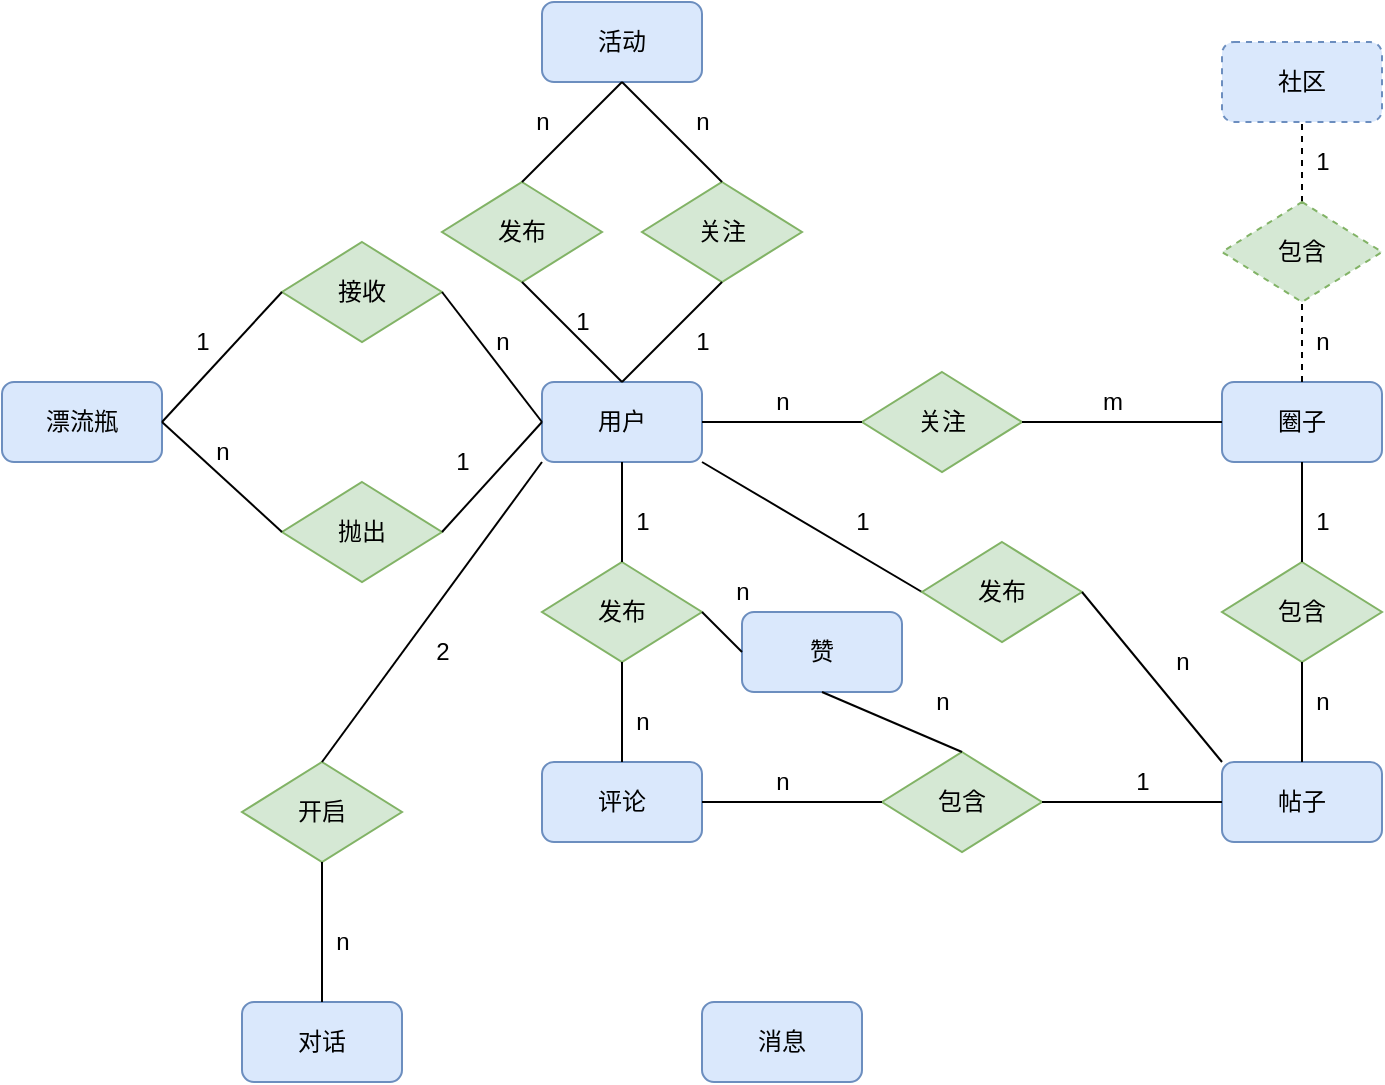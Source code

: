 <mxfile version="16.5.1" type="device"><diagram id="hndeizipM-rmuGsUssov" name="第 1 页"><mxGraphModel dx="1449" dy="844" grid="1" gridSize="10" guides="1" tooltips="1" connect="1" arrows="1" fold="1" page="1" pageScale="1" pageWidth="1920" pageHeight="1200" math="0" shadow="0"><root><mxCell id="0"/><mxCell id="1" parent="0"/><mxCell id="PWRC96bNtMuNox_xCbb9-1" value="用户" style="rounded=1;whiteSpace=wrap;html=1;fillColor=#dae8fc;strokeColor=#6c8ebf;" parent="1" vertex="1"><mxGeometry x="360" y="220" width="80" height="40" as="geometry"/></mxCell><mxCell id="PWRC96bNtMuNox_xCbb9-2" value="圈子" style="rounded=1;whiteSpace=wrap;html=1;fillColor=#dae8fc;strokeColor=#6c8ebf;" parent="1" vertex="1"><mxGeometry x="700" y="220" width="80" height="40" as="geometry"/></mxCell><mxCell id="PWRC96bNtMuNox_xCbb9-3" value="帖子" style="rounded=1;whiteSpace=wrap;html=1;fillColor=#dae8fc;strokeColor=#6c8ebf;" parent="1" vertex="1"><mxGeometry x="700" y="410" width="80" height="40" as="geometry"/></mxCell><mxCell id="PWRC96bNtMuNox_xCbb9-4" value="评论" style="rounded=1;whiteSpace=wrap;html=1;fillColor=#dae8fc;strokeColor=#6c8ebf;" parent="1" vertex="1"><mxGeometry x="360" y="410" width="80" height="40" as="geometry"/></mxCell><mxCell id="PWRC96bNtMuNox_xCbb9-5" value="漂流瓶" style="rounded=1;whiteSpace=wrap;html=1;fillColor=#dae8fc;strokeColor=#6c8ebf;" parent="1" vertex="1"><mxGeometry x="90" y="220" width="80" height="40" as="geometry"/></mxCell><mxCell id="PWRC96bNtMuNox_xCbb9-6" value="活动" style="rounded=1;whiteSpace=wrap;html=1;fillColor=#dae8fc;strokeColor=#6c8ebf;" parent="1" vertex="1"><mxGeometry x="360" y="30" width="80" height="40" as="geometry"/></mxCell><mxCell id="PWRC96bNtMuNox_xCbb9-7" value="赞" style="rounded=1;whiteSpace=wrap;html=1;fillColor=#dae8fc;strokeColor=#6c8ebf;" parent="1" vertex="1"><mxGeometry x="460" y="335" width="80" height="40" as="geometry"/></mxCell><mxCell id="PWRC96bNtMuNox_xCbb9-8" value="关注" style="rhombus;whiteSpace=wrap;html=1;fillColor=#d5e8d4;strokeColor=#82b366;" parent="1" vertex="1"><mxGeometry x="520" y="215" width="80" height="50" as="geometry"/></mxCell><mxCell id="PWRC96bNtMuNox_xCbb9-14" value="" style="group" parent="1" vertex="1" connectable="0"><mxGeometry x="470" y="220" width="20" height="20" as="geometry"/></mxCell><mxCell id="PWRC96bNtMuNox_xCbb9-12" value="n" style="text;html=1;align=center;verticalAlign=middle;resizable=0;points=[];autosize=1;strokeColor=none;fillColor=none;" parent="PWRC96bNtMuNox_xCbb9-14" vertex="1"><mxGeometry width="20" height="20" as="geometry"/></mxCell><mxCell id="PWRC96bNtMuNox_xCbb9-15" value="" style="group" parent="1" vertex="1" connectable="0"><mxGeometry x="600" y="220" width="60" height="20" as="geometry"/></mxCell><mxCell id="PWRC96bNtMuNox_xCbb9-13" value="m" style="text;html=1;align=center;verticalAlign=middle;resizable=0;points=[];autosize=1;strokeColor=none;fillColor=none;" parent="PWRC96bNtMuNox_xCbb9-15" vertex="1"><mxGeometry x="30" width="30" height="20" as="geometry"/></mxCell><mxCell id="PWRC96bNtMuNox_xCbb9-16" value="包含" style="rhombus;whiteSpace=wrap;html=1;fillColor=#d5e8d4;strokeColor=#82b366;" parent="1" vertex="1"><mxGeometry x="700" y="310" width="80" height="50" as="geometry"/></mxCell><mxCell id="PWRC96bNtMuNox_xCbb9-22" value="" style="endArrow=none;html=1;rounded=0;exitX=1;exitY=0.5;exitDx=0;exitDy=0;entryX=0;entryY=0.5;entryDx=0;entryDy=0;" parent="1" source="PWRC96bNtMuNox_xCbb9-1" target="PWRC96bNtMuNox_xCbb9-8" edge="1"><mxGeometry width="50" height="50" relative="1" as="geometry"><mxPoint x="580" y="400" as="sourcePoint"/><mxPoint x="510" y="240" as="targetPoint"/></mxGeometry></mxCell><mxCell id="PWRC96bNtMuNox_xCbb9-23" value="" style="endArrow=none;html=1;rounded=0;exitX=0;exitY=0.5;exitDx=0;exitDy=0;" parent="1" source="PWRC96bNtMuNox_xCbb9-2" edge="1"><mxGeometry width="50" height="50" relative="1" as="geometry"><mxPoint x="580" y="400" as="sourcePoint"/><mxPoint x="600" y="240" as="targetPoint"/></mxGeometry></mxCell><mxCell id="PWRC96bNtMuNox_xCbb9-25" value="" style="endArrow=none;html=1;rounded=0;entryX=0.5;entryY=1;entryDx=0;entryDy=0;" parent="1" source="PWRC96bNtMuNox_xCbb9-16" target="PWRC96bNtMuNox_xCbb9-2" edge="1"><mxGeometry width="50" height="50" relative="1" as="geometry"><mxPoint x="580" y="400" as="sourcePoint"/><mxPoint x="630" y="350" as="targetPoint"/></mxGeometry></mxCell><mxCell id="PWRC96bNtMuNox_xCbb9-26" value="" style="endArrow=none;html=1;rounded=0;entryX=0.5;entryY=0;entryDx=0;entryDy=0;exitX=0.5;exitY=1;exitDx=0;exitDy=0;" parent="1" source="PWRC96bNtMuNox_xCbb9-16" target="PWRC96bNtMuNox_xCbb9-3" edge="1"><mxGeometry width="50" height="50" relative="1" as="geometry"><mxPoint x="750" y="320.0" as="sourcePoint"/><mxPoint x="750" y="270.0" as="targetPoint"/></mxGeometry></mxCell><mxCell id="PWRC96bNtMuNox_xCbb9-27" value="1" style="text;html=1;align=center;verticalAlign=middle;resizable=0;points=[];autosize=1;strokeColor=none;fillColor=none;" parent="1" vertex="1"><mxGeometry x="740" y="280" width="20" height="20" as="geometry"/></mxCell><mxCell id="PWRC96bNtMuNox_xCbb9-28" value="n" style="text;html=1;align=center;verticalAlign=middle;resizable=0;points=[];autosize=1;strokeColor=none;fillColor=none;" parent="1" vertex="1"><mxGeometry x="740" y="370" width="20" height="20" as="geometry"/></mxCell><mxCell id="PWRC96bNtMuNox_xCbb9-29" value="包含" style="rhombus;whiteSpace=wrap;html=1;fillColor=#d5e8d4;strokeColor=#82b366;" parent="1" vertex="1"><mxGeometry x="530" y="405" width="80" height="50" as="geometry"/></mxCell><mxCell id="PWRC96bNtMuNox_xCbb9-31" value="" style="endArrow=none;html=1;rounded=0;exitX=1;exitY=0.5;exitDx=0;exitDy=0;" parent="1" source="PWRC96bNtMuNox_xCbb9-29" target="PWRC96bNtMuNox_xCbb9-3" edge="1"><mxGeometry width="50" height="50" relative="1" as="geometry"><mxPoint x="580" y="400" as="sourcePoint"/><mxPoint x="630" y="350" as="targetPoint"/></mxGeometry></mxCell><mxCell id="PWRC96bNtMuNox_xCbb9-32" value="" style="endArrow=none;html=1;rounded=0;exitX=1;exitY=0.5;exitDx=0;exitDy=0;" parent="1" source="PWRC96bNtMuNox_xCbb9-4" target="PWRC96bNtMuNox_xCbb9-29" edge="1"><mxGeometry width="50" height="50" relative="1" as="geometry"><mxPoint x="580" y="400" as="sourcePoint"/><mxPoint x="630" y="350" as="targetPoint"/></mxGeometry></mxCell><mxCell id="PWRC96bNtMuNox_xCbb9-33" value="1" style="text;html=1;align=center;verticalAlign=middle;resizable=0;points=[];autosize=1;strokeColor=none;fillColor=none;" parent="1" vertex="1"><mxGeometry x="650" y="410" width="20" height="20" as="geometry"/></mxCell><mxCell id="PWRC96bNtMuNox_xCbb9-34" value="n" style="text;html=1;align=center;verticalAlign=middle;resizable=0;points=[];autosize=1;strokeColor=none;fillColor=none;" parent="1" vertex="1"><mxGeometry x="470" y="410" width="20" height="20" as="geometry"/></mxCell><mxCell id="PWRC96bNtMuNox_xCbb9-35" value="发布" style="rhombus;whiteSpace=wrap;html=1;fillColor=#d5e8d4;strokeColor=#82b366;" parent="1" vertex="1"><mxGeometry x="360" y="310" width="80" height="50" as="geometry"/></mxCell><mxCell id="PWRC96bNtMuNox_xCbb9-37" value="n" style="text;html=1;align=center;verticalAlign=middle;resizable=0;points=[];autosize=1;strokeColor=none;fillColor=none;" parent="1" vertex="1"><mxGeometry x="550" y="370" width="20" height="20" as="geometry"/></mxCell><mxCell id="PWRC96bNtMuNox_xCbb9-38" value="" style="endArrow=none;html=1;rounded=0;entryX=0.5;entryY=1;entryDx=0;entryDy=0;" parent="1" source="PWRC96bNtMuNox_xCbb9-35" target="PWRC96bNtMuNox_xCbb9-1" edge="1"><mxGeometry width="50" height="50" relative="1" as="geometry"><mxPoint x="580" y="400" as="sourcePoint"/><mxPoint x="630" y="350" as="targetPoint"/></mxGeometry></mxCell><mxCell id="PWRC96bNtMuNox_xCbb9-39" value="" style="endArrow=none;html=1;rounded=0;entryX=0.5;entryY=1;entryDx=0;entryDy=0;exitX=0.5;exitY=0;exitDx=0;exitDy=0;" parent="1" source="PWRC96bNtMuNox_xCbb9-4" target="PWRC96bNtMuNox_xCbb9-35" edge="1"><mxGeometry width="50" height="50" relative="1" as="geometry"><mxPoint x="410" y="320.0" as="sourcePoint"/><mxPoint x="410" y="270.0" as="targetPoint"/></mxGeometry></mxCell><mxCell id="PWRC96bNtMuNox_xCbb9-40" value="1" style="text;html=1;align=center;verticalAlign=middle;resizable=0;points=[];autosize=1;strokeColor=none;fillColor=none;" parent="1" vertex="1"><mxGeometry x="400" y="280" width="20" height="20" as="geometry"/></mxCell><mxCell id="PWRC96bNtMuNox_xCbb9-41" value="n" style="text;html=1;align=center;verticalAlign=middle;resizable=0;points=[];autosize=1;strokeColor=none;fillColor=none;" parent="1" vertex="1"><mxGeometry x="400" y="380" width="20" height="20" as="geometry"/></mxCell><mxCell id="PWRC96bNtMuNox_xCbb9-43" value="" style="endArrow=none;html=1;rounded=0;exitX=0.5;exitY=1;exitDx=0;exitDy=0;entryX=0.5;entryY=0;entryDx=0;entryDy=0;" parent="1" source="PWRC96bNtMuNox_xCbb9-7" target="PWRC96bNtMuNox_xCbb9-29" edge="1"><mxGeometry width="50" height="50" relative="1" as="geometry"><mxPoint x="580" y="400" as="sourcePoint"/><mxPoint x="630" y="350" as="targetPoint"/></mxGeometry></mxCell><mxCell id="PWRC96bNtMuNox_xCbb9-45" value="" style="endArrow=none;html=1;rounded=0;exitX=1;exitY=0.5;exitDx=0;exitDy=0;entryX=0;entryY=0.5;entryDx=0;entryDy=0;" parent="1" source="PWRC96bNtMuNox_xCbb9-35" target="PWRC96bNtMuNox_xCbb9-7" edge="1"><mxGeometry width="50" height="50" relative="1" as="geometry"><mxPoint x="580" y="400" as="sourcePoint"/><mxPoint x="630" y="350" as="targetPoint"/></mxGeometry></mxCell><mxCell id="PWRC96bNtMuNox_xCbb9-46" value="n" style="text;html=1;align=center;verticalAlign=middle;resizable=0;points=[];autosize=1;strokeColor=none;fillColor=none;" parent="1" vertex="1"><mxGeometry x="450" y="315" width="20" height="20" as="geometry"/></mxCell><mxCell id="PWRC96bNtMuNox_xCbb9-47" value="抛出" style="rhombus;whiteSpace=wrap;html=1;fillColor=#d5e8d4;strokeColor=#82b366;" parent="1" vertex="1"><mxGeometry x="230" y="270" width="80" height="50" as="geometry"/></mxCell><mxCell id="PWRC96bNtMuNox_xCbb9-48" value="" style="endArrow=none;html=1;rounded=0;exitX=1;exitY=0.5;exitDx=0;exitDy=0;entryX=0;entryY=0.5;entryDx=0;entryDy=0;" parent="1" source="PWRC96bNtMuNox_xCbb9-47" target="PWRC96bNtMuNox_xCbb9-1" edge="1"><mxGeometry width="50" height="50" relative="1" as="geometry"><mxPoint x="350" y="190" as="sourcePoint"/><mxPoint x="400" y="140" as="targetPoint"/></mxGeometry></mxCell><mxCell id="PWRC96bNtMuNox_xCbb9-49" value="" style="endArrow=none;html=1;rounded=0;exitX=1;exitY=0.5;exitDx=0;exitDy=0;entryX=0;entryY=0.5;entryDx=0;entryDy=0;" parent="1" source="PWRC96bNtMuNox_xCbb9-5" target="PWRC96bNtMuNox_xCbb9-47" edge="1"><mxGeometry width="50" height="50" relative="1" as="geometry"><mxPoint x="310" y="245.0" as="sourcePoint"/><mxPoint x="370" y="250.0" as="targetPoint"/></mxGeometry></mxCell><mxCell id="PWRC96bNtMuNox_xCbb9-50" value="1" style="text;html=1;align=center;verticalAlign=middle;resizable=0;points=[];autosize=1;strokeColor=none;fillColor=none;" parent="1" vertex="1"><mxGeometry x="310" y="250" width="20" height="20" as="geometry"/></mxCell><mxCell id="PWRC96bNtMuNox_xCbb9-51" value="n" style="text;html=1;align=center;verticalAlign=middle;resizable=0;points=[];autosize=1;strokeColor=none;fillColor=none;" parent="1" vertex="1"><mxGeometry x="190" y="245" width="20" height="20" as="geometry"/></mxCell><mxCell id="PWRC96bNtMuNox_xCbb9-52" value="接收" style="rhombus;whiteSpace=wrap;html=1;fillColor=#d5e8d4;strokeColor=#82b366;" parent="1" vertex="1"><mxGeometry x="230" y="150" width="80" height="50" as="geometry"/></mxCell><mxCell id="PWRC96bNtMuNox_xCbb9-53" value="" style="endArrow=none;html=1;rounded=0;entryX=0;entryY=0.5;entryDx=0;entryDy=0;exitX=1;exitY=0.5;exitDx=0;exitDy=0;" parent="1" source="PWRC96bNtMuNox_xCbb9-5" target="PWRC96bNtMuNox_xCbb9-52" edge="1"><mxGeometry width="50" height="50" relative="1" as="geometry"><mxPoint x="190" y="230" as="sourcePoint"/><mxPoint x="400" y="210" as="targetPoint"/></mxGeometry></mxCell><mxCell id="PWRC96bNtMuNox_xCbb9-54" value="1" style="text;html=1;align=center;verticalAlign=middle;resizable=0;points=[];autosize=1;strokeColor=none;fillColor=none;" parent="1" vertex="1"><mxGeometry x="180" y="190" width="20" height="20" as="geometry"/></mxCell><mxCell id="PWRC96bNtMuNox_xCbb9-55" value="" style="endArrow=none;html=1;rounded=0;entryX=1;entryY=0.5;entryDx=0;entryDy=0;exitX=0;exitY=0.5;exitDx=0;exitDy=0;" parent="1" source="PWRC96bNtMuNox_xCbb9-1" target="PWRC96bNtMuNox_xCbb9-52" edge="1"><mxGeometry width="50" height="50" relative="1" as="geometry"><mxPoint x="180" y="250.0" as="sourcePoint"/><mxPoint x="230" y="185.0" as="targetPoint"/></mxGeometry></mxCell><mxCell id="PWRC96bNtMuNox_xCbb9-57" value="n" style="text;html=1;align=center;verticalAlign=middle;resizable=0;points=[];autosize=1;strokeColor=none;fillColor=none;" parent="1" vertex="1"><mxGeometry x="330" y="190" width="20" height="20" as="geometry"/></mxCell><mxCell id="PWRC96bNtMuNox_xCbb9-58" value="发布" style="rhombus;whiteSpace=wrap;html=1;fillColor=#d5e8d4;strokeColor=#82b366;" parent="1" vertex="1"><mxGeometry x="310" y="120" width="80" height="50" as="geometry"/></mxCell><mxCell id="PWRC96bNtMuNox_xCbb9-59" value="" style="endArrow=none;html=1;rounded=0;entryX=0.5;entryY=1;entryDx=0;entryDy=0;exitX=0.5;exitY=0;exitDx=0;exitDy=0;" parent="1" source="PWRC96bNtMuNox_xCbb9-58" target="PWRC96bNtMuNox_xCbb9-6" edge="1"><mxGeometry width="50" height="50" relative="1" as="geometry"><mxPoint x="480" y="210" as="sourcePoint"/><mxPoint x="530" y="160" as="targetPoint"/></mxGeometry></mxCell><mxCell id="PWRC96bNtMuNox_xCbb9-60" value="" style="endArrow=none;html=1;rounded=0;entryX=0.5;entryY=1;entryDx=0;entryDy=0;exitX=0.5;exitY=0;exitDx=0;exitDy=0;" parent="1" source="PWRC96bNtMuNox_xCbb9-1" target="PWRC96bNtMuNox_xCbb9-58" edge="1"><mxGeometry width="50" height="50" relative="1" as="geometry"><mxPoint x="410" y="130" as="sourcePoint"/><mxPoint x="410" y="80" as="targetPoint"/></mxGeometry></mxCell><mxCell id="PWRC96bNtMuNox_xCbb9-61" value="1" style="text;html=1;align=center;verticalAlign=middle;resizable=0;points=[];autosize=1;strokeColor=none;fillColor=none;" parent="1" vertex="1"><mxGeometry x="370" y="180" width="20" height="20" as="geometry"/></mxCell><mxCell id="PWRC96bNtMuNox_xCbb9-62" value="n" style="text;html=1;align=center;verticalAlign=middle;resizable=0;points=[];autosize=1;strokeColor=none;fillColor=none;" parent="1" vertex="1"><mxGeometry x="350" y="80" width="20" height="20" as="geometry"/></mxCell><mxCell id="PWRC96bNtMuNox_xCbb9-63" value="关注" style="rhombus;whiteSpace=wrap;html=1;fillColor=#d5e8d4;strokeColor=#82b366;" parent="1" vertex="1"><mxGeometry x="410" y="120" width="80" height="50" as="geometry"/></mxCell><mxCell id="PWRC96bNtMuNox_xCbb9-67" value="" style="endArrow=none;html=1;rounded=0;entryX=0.5;entryY=1;entryDx=0;entryDy=0;exitX=0.5;exitY=0;exitDx=0;exitDy=0;" parent="1" source="PWRC96bNtMuNox_xCbb9-63" target="PWRC96bNtMuNox_xCbb9-6" edge="1"><mxGeometry width="50" height="50" relative="1" as="geometry"><mxPoint x="480" y="210" as="sourcePoint"/><mxPoint x="530" y="160" as="targetPoint"/></mxGeometry></mxCell><mxCell id="PWRC96bNtMuNox_xCbb9-68" value="" style="endArrow=none;html=1;rounded=0;entryX=0.5;entryY=0;entryDx=0;entryDy=0;exitX=0.5;exitY=1;exitDx=0;exitDy=0;" parent="1" source="PWRC96bNtMuNox_xCbb9-63" target="PWRC96bNtMuNox_xCbb9-1" edge="1"><mxGeometry width="50" height="50" relative="1" as="geometry"><mxPoint x="490" y="130" as="sourcePoint"/><mxPoint x="410" y="80" as="targetPoint"/></mxGeometry></mxCell><mxCell id="PWRC96bNtMuNox_xCbb9-69" value="n" style="text;html=1;align=center;verticalAlign=middle;resizable=0;points=[];autosize=1;strokeColor=none;fillColor=none;" parent="1" vertex="1"><mxGeometry x="430" y="80" width="20" height="20" as="geometry"/></mxCell><mxCell id="PWRC96bNtMuNox_xCbb9-70" value="1" style="text;html=1;align=center;verticalAlign=middle;resizable=0;points=[];autosize=1;strokeColor=none;fillColor=none;" parent="1" vertex="1"><mxGeometry x="430" y="190" width="20" height="20" as="geometry"/></mxCell><mxCell id="K-9kKY5POzFOQFgo_HKU-2" value="社区" style="rounded=1;whiteSpace=wrap;html=1;fillColor=#dae8fc;strokeColor=#6c8ebf;dashed=1;" parent="1" vertex="1"><mxGeometry x="700" y="50" width="80" height="40" as="geometry"/></mxCell><mxCell id="K-9kKY5POzFOQFgo_HKU-3" value="" style="endArrow=none;html=1;rounded=0;entryX=0.5;entryY=1;entryDx=0;entryDy=0;exitX=0.5;exitY=0;exitDx=0;exitDy=0;dashed=1;" parent="1" source="K-9kKY5POzFOQFgo_HKU-5" target="K-9kKY5POzFOQFgo_HKU-2" edge="1"><mxGeometry width="50" height="50" relative="1" as="geometry"><mxPoint x="740" y="110" as="sourcePoint"/><mxPoint x="490" y="220" as="targetPoint"/></mxGeometry></mxCell><mxCell id="K-9kKY5POzFOQFgo_HKU-5" value="包含" style="rhombus;whiteSpace=wrap;html=1;fillColor=#d5e8d4;strokeColor=#82b366;dashed=1;" parent="1" vertex="1"><mxGeometry x="700" y="130" width="80" height="50" as="geometry"/></mxCell><mxCell id="K-9kKY5POzFOQFgo_HKU-7" value="" style="endArrow=none;html=1;rounded=0;entryX=0.5;entryY=1;entryDx=0;entryDy=0;dashed=1;" parent="1" source="PWRC96bNtMuNox_xCbb9-2" target="K-9kKY5POzFOQFgo_HKU-5" edge="1"><mxGeometry width="50" height="50" relative="1" as="geometry"><mxPoint x="750.0" y="130" as="sourcePoint"/><mxPoint x="750.0" y="100" as="targetPoint"/></mxGeometry></mxCell><mxCell id="K-9kKY5POzFOQFgo_HKU-8" value="1" style="text;html=1;align=center;verticalAlign=middle;resizable=0;points=[];autosize=1;strokeColor=none;fillColor=none;dashed=1;" parent="1" vertex="1"><mxGeometry x="740" y="100" width="20" height="20" as="geometry"/></mxCell><mxCell id="K-9kKY5POzFOQFgo_HKU-9" value="n" style="text;html=1;align=center;verticalAlign=middle;resizable=0;points=[];autosize=1;strokeColor=none;fillColor=none;dashed=1;" parent="1" vertex="1"><mxGeometry x="740" y="190" width="20" height="20" as="geometry"/></mxCell><mxCell id="K-9kKY5POzFOQFgo_HKU-10" value="" style="endArrow=none;html=1;rounded=0;entryX=1;entryY=1;entryDx=0;entryDy=0;exitX=0;exitY=0.5;exitDx=0;exitDy=0;" parent="1" source="K-9kKY5POzFOQFgo_HKU-11" target="PWRC96bNtMuNox_xCbb9-1" edge="1"><mxGeometry width="50" height="50" relative="1" as="geometry"><mxPoint x="550" y="300" as="sourcePoint"/><mxPoint x="490" y="220" as="targetPoint"/></mxGeometry></mxCell><mxCell id="K-9kKY5POzFOQFgo_HKU-11" value="发布" style="rhombus;whiteSpace=wrap;html=1;fillColor=#d5e8d4;strokeColor=#82b366;" parent="1" vertex="1"><mxGeometry x="550" y="300" width="80" height="50" as="geometry"/></mxCell><mxCell id="K-9kKY5POzFOQFgo_HKU-12" value="" style="endArrow=none;html=1;rounded=0;entryX=1;entryY=0.5;entryDx=0;entryDy=0;exitX=0;exitY=0;exitDx=0;exitDy=0;" parent="1" source="PWRC96bNtMuNox_xCbb9-3" target="K-9kKY5POzFOQFgo_HKU-11" edge="1"><mxGeometry width="50" height="50" relative="1" as="geometry"><mxPoint x="560" y="335.0" as="sourcePoint"/><mxPoint x="450" y="270.0" as="targetPoint"/></mxGeometry></mxCell><mxCell id="K-9kKY5POzFOQFgo_HKU-13" value="1" style="text;html=1;align=center;verticalAlign=middle;resizable=0;points=[];autosize=1;strokeColor=none;fillColor=none;" parent="1" vertex="1"><mxGeometry x="510" y="280" width="20" height="20" as="geometry"/></mxCell><mxCell id="K-9kKY5POzFOQFgo_HKU-14" value="n" style="text;html=1;align=center;verticalAlign=middle;resizable=0;points=[];autosize=1;strokeColor=none;fillColor=none;" parent="1" vertex="1"><mxGeometry x="670" y="350" width="20" height="20" as="geometry"/></mxCell><mxCell id="K-9kKY5POzFOQFgo_HKU-16" value="开启" style="rhombus;whiteSpace=wrap;html=1;fillColor=#d5e8d4;strokeColor=#82b366;" parent="1" vertex="1"><mxGeometry x="210" y="410" width="80" height="50" as="geometry"/></mxCell><mxCell id="K-9kKY5POzFOQFgo_HKU-21" value="对话" style="rounded=1;whiteSpace=wrap;html=1;fillColor=#dae8fc;strokeColor=#6c8ebf;" parent="1" vertex="1"><mxGeometry x="210" y="530" width="80" height="40" as="geometry"/></mxCell><mxCell id="K-9kKY5POzFOQFgo_HKU-23" value="" style="endArrow=none;html=1;rounded=0;entryX=0;entryY=1;entryDx=0;entryDy=0;exitX=0.5;exitY=0;exitDx=0;exitDy=0;" parent="1" source="K-9kKY5POzFOQFgo_HKU-16" target="PWRC96bNtMuNox_xCbb9-1" edge="1"><mxGeometry width="50" height="50" relative="1" as="geometry"><mxPoint x="560" y="335.0" as="sourcePoint"/><mxPoint x="450" y="270.0" as="targetPoint"/></mxGeometry></mxCell><mxCell id="K-9kKY5POzFOQFgo_HKU-24" value="" style="endArrow=none;html=1;rounded=0;entryX=0.5;entryY=1;entryDx=0;entryDy=0;exitX=0.5;exitY=0;exitDx=0;exitDy=0;" parent="1" source="K-9kKY5POzFOQFgo_HKU-21" target="K-9kKY5POzFOQFgo_HKU-16" edge="1"><mxGeometry width="50" height="50" relative="1" as="geometry"><mxPoint x="260" y="420" as="sourcePoint"/><mxPoint x="370" y="270.0" as="targetPoint"/></mxGeometry></mxCell><mxCell id="K-9kKY5POzFOQFgo_HKU-25" value="n" style="text;html=1;align=center;verticalAlign=middle;resizable=0;points=[];autosize=1;strokeColor=none;fillColor=none;" parent="1" vertex="1"><mxGeometry x="250" y="490" width="20" height="20" as="geometry"/></mxCell><mxCell id="K-9kKY5POzFOQFgo_HKU-26" value="2" style="text;html=1;align=center;verticalAlign=middle;resizable=0;points=[];autosize=1;strokeColor=none;fillColor=none;" parent="1" vertex="1"><mxGeometry x="300" y="345" width="20" height="20" as="geometry"/></mxCell><mxCell id="K-9kKY5POzFOQFgo_HKU-27" value="消息" style="rounded=1;whiteSpace=wrap;html=1;fillColor=#dae8fc;strokeColor=#6c8ebf;" parent="1" vertex="1"><mxGeometry x="440" y="530" width="80" height="40" as="geometry"/></mxCell></root></mxGraphModel></diagram></mxfile>